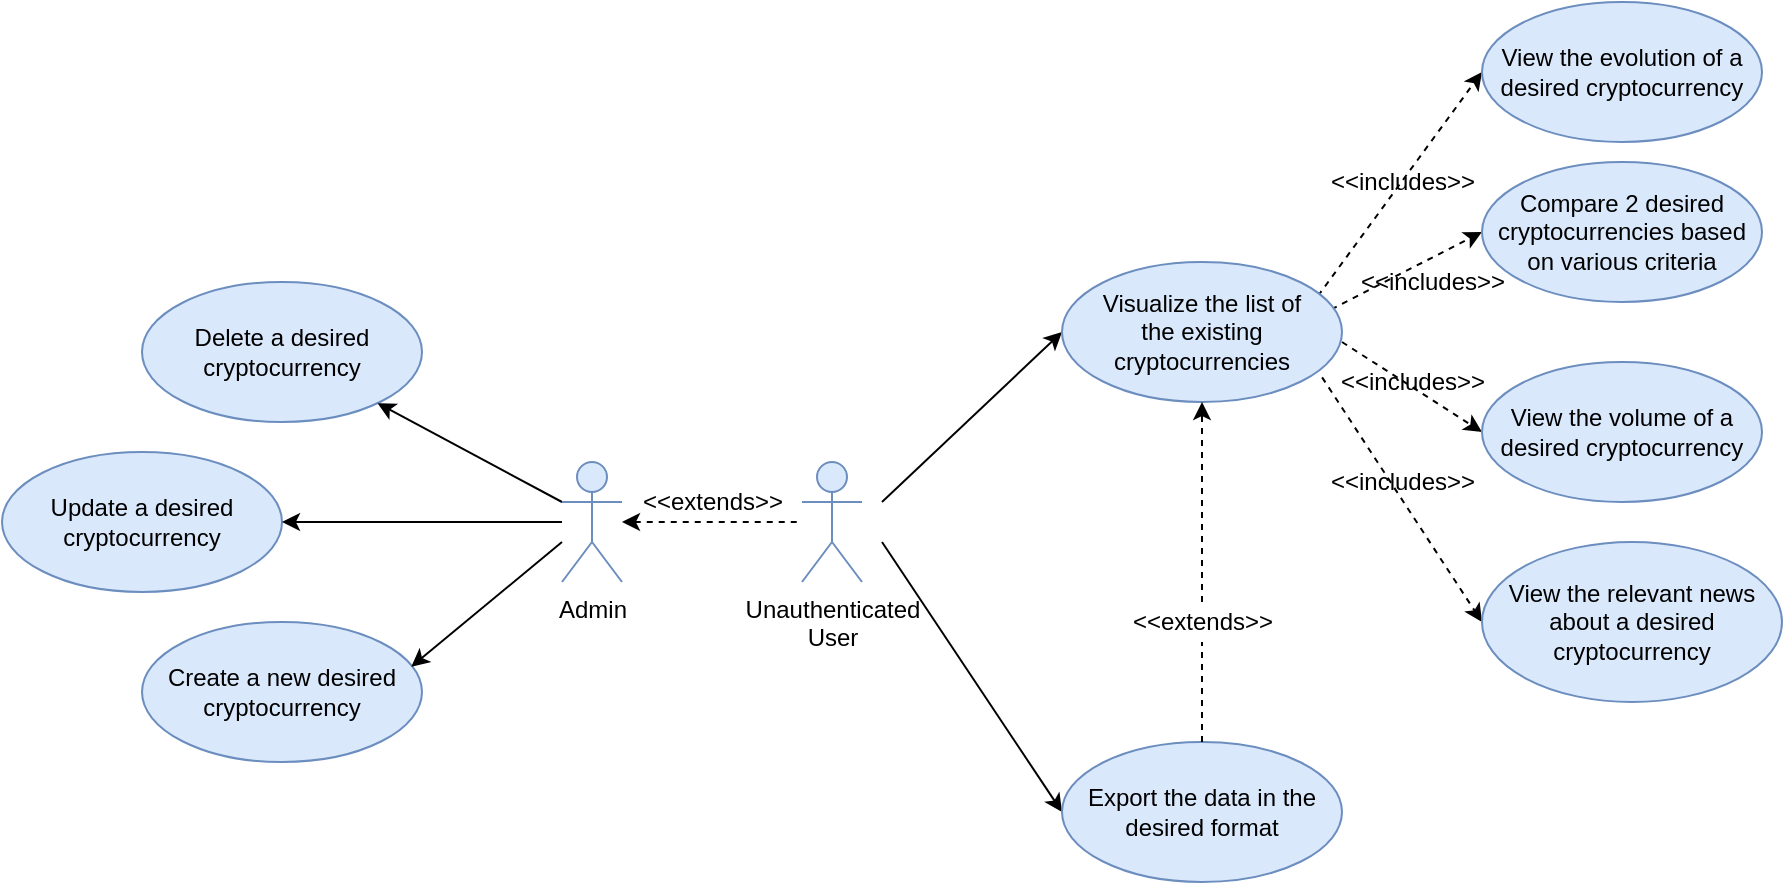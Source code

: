 <mxfile version="20.5.3" type="device"><diagram id="_PsoX4X-uKr-f8gWmkbH" name="Page-1"><mxGraphModel dx="1632" dy="450" grid="1" gridSize="10" guides="1" tooltips="1" connect="1" arrows="1" fold="1" page="1" pageScale="1" pageWidth="850" pageHeight="1100" math="0" shadow="0"><root><mxCell id="0"/><mxCell id="1" parent="0"/><mxCell id="shMz_mll0l5beEgI8H49-1" style="rounded=0;orthogonalLoop=1;jettySize=auto;html=1;entryX=0;entryY=0.5;entryDx=0;entryDy=0;" parent="1" target="shMz_mll0l5beEgI8H49-8" edge="1"><mxGeometry relative="1" as="geometry"><mxPoint x="160" y="260" as="sourcePoint"/></mxGeometry></mxCell><mxCell id="shMz_mll0l5beEgI8H49-2" style="edgeStyle=none;rounded=0;orthogonalLoop=1;jettySize=auto;html=1;entryX=0;entryY=0.5;entryDx=0;entryDy=0;" parent="1" target="shMz_mll0l5beEgI8H49-10" edge="1"><mxGeometry relative="1" as="geometry"><mxPoint x="160" y="280" as="sourcePoint"/></mxGeometry></mxCell><mxCell id="shMz_mll0l5beEgI8H49-3" value="Unauthenticated&lt;br&gt;User" style="shape=umlActor;verticalLabelPosition=bottom;verticalAlign=top;html=1;fillColor=#dae8fc;strokeColor=#6c8ebf;" parent="1" vertex="1"><mxGeometry x="120" y="240" width="30" height="60" as="geometry"/></mxCell><mxCell id="shMz_mll0l5beEgI8H49-4" style="edgeStyle=none;rounded=0;orthogonalLoop=1;jettySize=auto;html=1;exitX=0.914;exitY=0.243;exitDx=0;exitDy=0;entryX=0;entryY=0.5;entryDx=0;entryDy=0;dashed=1;exitPerimeter=0;" parent="1" source="shMz_mll0l5beEgI8H49-8" target="shMz_mll0l5beEgI8H49-13" edge="1"><mxGeometry relative="1" as="geometry"/></mxCell><mxCell id="shMz_mll0l5beEgI8H49-5" style="edgeStyle=none;rounded=0;orthogonalLoop=1;jettySize=auto;html=1;entryX=0;entryY=0.5;entryDx=0;entryDy=0;dashed=1;exitX=0.962;exitY=0.338;exitDx=0;exitDy=0;exitPerimeter=0;" parent="1" source="shMz_mll0l5beEgI8H49-8" target="shMz_mll0l5beEgI8H49-12" edge="1"><mxGeometry relative="1" as="geometry"/></mxCell><mxCell id="shMz_mll0l5beEgI8H49-6" style="edgeStyle=none;rounded=0;orthogonalLoop=1;jettySize=auto;html=1;entryX=0;entryY=0.5;entryDx=0;entryDy=0;dashed=1;" parent="1" target="shMz_mll0l5beEgI8H49-11" edge="1"><mxGeometry relative="1" as="geometry"><mxPoint x="390" y="180" as="sourcePoint"/></mxGeometry></mxCell><mxCell id="shMz_mll0l5beEgI8H49-7" style="edgeStyle=none;rounded=0;orthogonalLoop=1;jettySize=auto;html=1;entryX=0;entryY=0.5;entryDx=0;entryDy=0;dashed=1;exitX=0.929;exitY=0.824;exitDx=0;exitDy=0;exitPerimeter=0;" parent="1" source="shMz_mll0l5beEgI8H49-8" target="shMz_mll0l5beEgI8H49-14" edge="1"><mxGeometry relative="1" as="geometry"/></mxCell><mxCell id="shMz_mll0l5beEgI8H49-8" value="Visualize the list of the&amp;nbsp;existing cryptocurrencies" style="ellipse;whiteSpace=wrap;html=1;fillColor=#dae8fc;strokeColor=#6c8ebf;" parent="1" vertex="1"><mxGeometry x="250" y="140" width="140" height="70" as="geometry"/></mxCell><mxCell id="shMz_mll0l5beEgI8H49-9" style="edgeStyle=none;rounded=0;orthogonalLoop=1;jettySize=auto;html=1;entryX=0.5;entryY=1;entryDx=0;entryDy=0;dashed=1;startArrow=none;" parent="1" source="shMz_mll0l5beEgI8H49-19" target="shMz_mll0l5beEgI8H49-8" edge="1"><mxGeometry relative="1" as="geometry"/></mxCell><mxCell id="shMz_mll0l5beEgI8H49-10" value="Export the data in the desired format" style="ellipse;whiteSpace=wrap;html=1;fillColor=#dae8fc;strokeColor=#6c8ebf;" parent="1" vertex="1"><mxGeometry x="250" y="380" width="140" height="70" as="geometry"/></mxCell><mxCell id="shMz_mll0l5beEgI8H49-11" value="View the volume of a desired cryptocurrency" style="ellipse;whiteSpace=wrap;html=1;fillColor=#dae8fc;strokeColor=#6c8ebf;" parent="1" vertex="1"><mxGeometry x="460" y="190" width="140" height="70" as="geometry"/></mxCell><mxCell id="shMz_mll0l5beEgI8H49-12" value="Compare 2 desired cryptocurrencies based on various criteria" style="ellipse;whiteSpace=wrap;html=1;fillColor=#dae8fc;strokeColor=#6c8ebf;" parent="1" vertex="1"><mxGeometry x="460" y="90" width="140" height="70" as="geometry"/></mxCell><mxCell id="shMz_mll0l5beEgI8H49-13" value="View the evolution of a desired cryptocurrency" style="ellipse;whiteSpace=wrap;html=1;fillColor=#dae8fc;strokeColor=#6c8ebf;" parent="1" vertex="1"><mxGeometry x="460" y="10" width="140" height="70" as="geometry"/></mxCell><mxCell id="shMz_mll0l5beEgI8H49-14" value="View the relevant news about a desired cryptocurrency" style="ellipse;whiteSpace=wrap;html=1;fillColor=#dae8fc;strokeColor=#6c8ebf;" parent="1" vertex="1"><mxGeometry x="460" y="280" width="150" height="80" as="geometry"/></mxCell><mxCell id="shMz_mll0l5beEgI8H49-15" value="&amp;lt;&amp;lt;includes&amp;gt;&amp;gt;" style="text;html=1;align=center;verticalAlign=middle;resizable=0;points=[];autosize=1;strokeColor=none;fillColor=none;" parent="1" vertex="1"><mxGeometry x="375" y="90" width="90" height="20" as="geometry"/></mxCell><mxCell id="shMz_mll0l5beEgI8H49-16" value="&amp;lt;&amp;lt;includes&amp;gt;&amp;gt;" style="text;html=1;align=center;verticalAlign=middle;resizable=0;points=[];autosize=1;strokeColor=none;fillColor=none;" parent="1" vertex="1"><mxGeometry x="390" y="140" width="90" height="20" as="geometry"/></mxCell><mxCell id="shMz_mll0l5beEgI8H49-17" value="&amp;lt;&amp;lt;includes&amp;gt;&amp;gt;" style="text;html=1;align=center;verticalAlign=middle;resizable=0;points=[];autosize=1;strokeColor=none;fillColor=none;" parent="1" vertex="1"><mxGeometry x="380" y="190" width="90" height="20" as="geometry"/></mxCell><mxCell id="shMz_mll0l5beEgI8H49-18" value="&amp;lt;&amp;lt;includes&amp;gt;&amp;gt;" style="text;html=1;align=center;verticalAlign=middle;resizable=0;points=[];autosize=1;strokeColor=none;fillColor=none;" parent="1" vertex="1"><mxGeometry x="375" y="240" width="90" height="20" as="geometry"/></mxCell><mxCell id="shMz_mll0l5beEgI8H49-19" value="&amp;lt;&amp;lt;extends&amp;gt;&amp;gt;" style="text;html=1;align=center;verticalAlign=middle;resizable=0;points=[];autosize=1;strokeColor=none;fillColor=none;" parent="1" vertex="1"><mxGeometry x="275" y="310" width="90" height="20" as="geometry"/></mxCell><mxCell id="shMz_mll0l5beEgI8H49-20" value="" style="edgeStyle=none;rounded=0;orthogonalLoop=1;jettySize=auto;html=1;entryX=0.5;entryY=1;entryDx=0;entryDy=0;dashed=1;endArrow=none;" parent="1" source="shMz_mll0l5beEgI8H49-10" target="shMz_mll0l5beEgI8H49-19" edge="1"><mxGeometry relative="1" as="geometry"><mxPoint x="320" y="360" as="sourcePoint"/><mxPoint x="320" y="210" as="targetPoint"/></mxGeometry></mxCell><mxCell id="30vcyoH5ct2GSJYIeXxR-5" value="Create a new desired cryptocurrency" style="ellipse;whiteSpace=wrap;html=1;fillColor=#dae8fc;strokeColor=#6c8ebf;" vertex="1" parent="1"><mxGeometry x="-210" y="320" width="140" height="70" as="geometry"/></mxCell><mxCell id="30vcyoH5ct2GSJYIeXxR-6" value="Update a desired cryptocurrency" style="ellipse;whiteSpace=wrap;html=1;fillColor=#dae8fc;strokeColor=#6c8ebf;" vertex="1" parent="1"><mxGeometry x="-280" y="235" width="140" height="70" as="geometry"/></mxCell><mxCell id="30vcyoH5ct2GSJYIeXxR-7" value="Delete a desired cryptocurrency" style="ellipse;whiteSpace=wrap;html=1;fillColor=#dae8fc;strokeColor=#6c8ebf;" vertex="1" parent="1"><mxGeometry x="-210" y="150" width="140" height="70" as="geometry"/></mxCell><mxCell id="30vcyoH5ct2GSJYIeXxR-18" style="edgeStyle=none;rounded=0;orthogonalLoop=1;jettySize=auto;html=1;dashed=1;startArrow=classic;startFill=1;endArrow=none;endFill=0;" edge="1" parent="1" source="30vcyoH5ct2GSJYIeXxR-17" target="shMz_mll0l5beEgI8H49-3"><mxGeometry relative="1" as="geometry"/></mxCell><mxCell id="30vcyoH5ct2GSJYIeXxR-20" style="edgeStyle=none;rounded=0;orthogonalLoop=1;jettySize=auto;html=1;" edge="1" parent="1" target="30vcyoH5ct2GSJYIeXxR-7"><mxGeometry relative="1" as="geometry"><mxPoint y="260" as="sourcePoint"/></mxGeometry></mxCell><mxCell id="30vcyoH5ct2GSJYIeXxR-22" style="edgeStyle=none;rounded=0;orthogonalLoop=1;jettySize=auto;html=1;entryX=1;entryY=0.5;entryDx=0;entryDy=0;" edge="1" parent="1" source="30vcyoH5ct2GSJYIeXxR-17" target="30vcyoH5ct2GSJYIeXxR-6"><mxGeometry relative="1" as="geometry"/></mxCell><mxCell id="30vcyoH5ct2GSJYIeXxR-24" style="edgeStyle=none;rounded=0;orthogonalLoop=1;jettySize=auto;html=1;entryX=0.962;entryY=0.319;entryDx=0;entryDy=0;entryPerimeter=0;" edge="1" parent="1" target="30vcyoH5ct2GSJYIeXxR-5"><mxGeometry relative="1" as="geometry"><mxPoint y="280" as="sourcePoint"/></mxGeometry></mxCell><mxCell id="30vcyoH5ct2GSJYIeXxR-17" value="Admin" style="shape=umlActor;verticalLabelPosition=bottom;verticalAlign=top;html=1;fillColor=#dae8fc;strokeColor=#6c8ebf;" vertex="1" parent="1"><mxGeometry y="240" width="30" height="60" as="geometry"/></mxCell><mxCell id="30vcyoH5ct2GSJYIeXxR-19" value="&amp;lt;&amp;lt;extends&amp;gt;&amp;gt;" style="text;html=1;align=center;verticalAlign=middle;resizable=0;points=[];autosize=1;strokeColor=none;fillColor=none;" vertex="1" parent="1"><mxGeometry x="30" y="250" width="90" height="20" as="geometry"/></mxCell></root></mxGraphModel></diagram></mxfile>